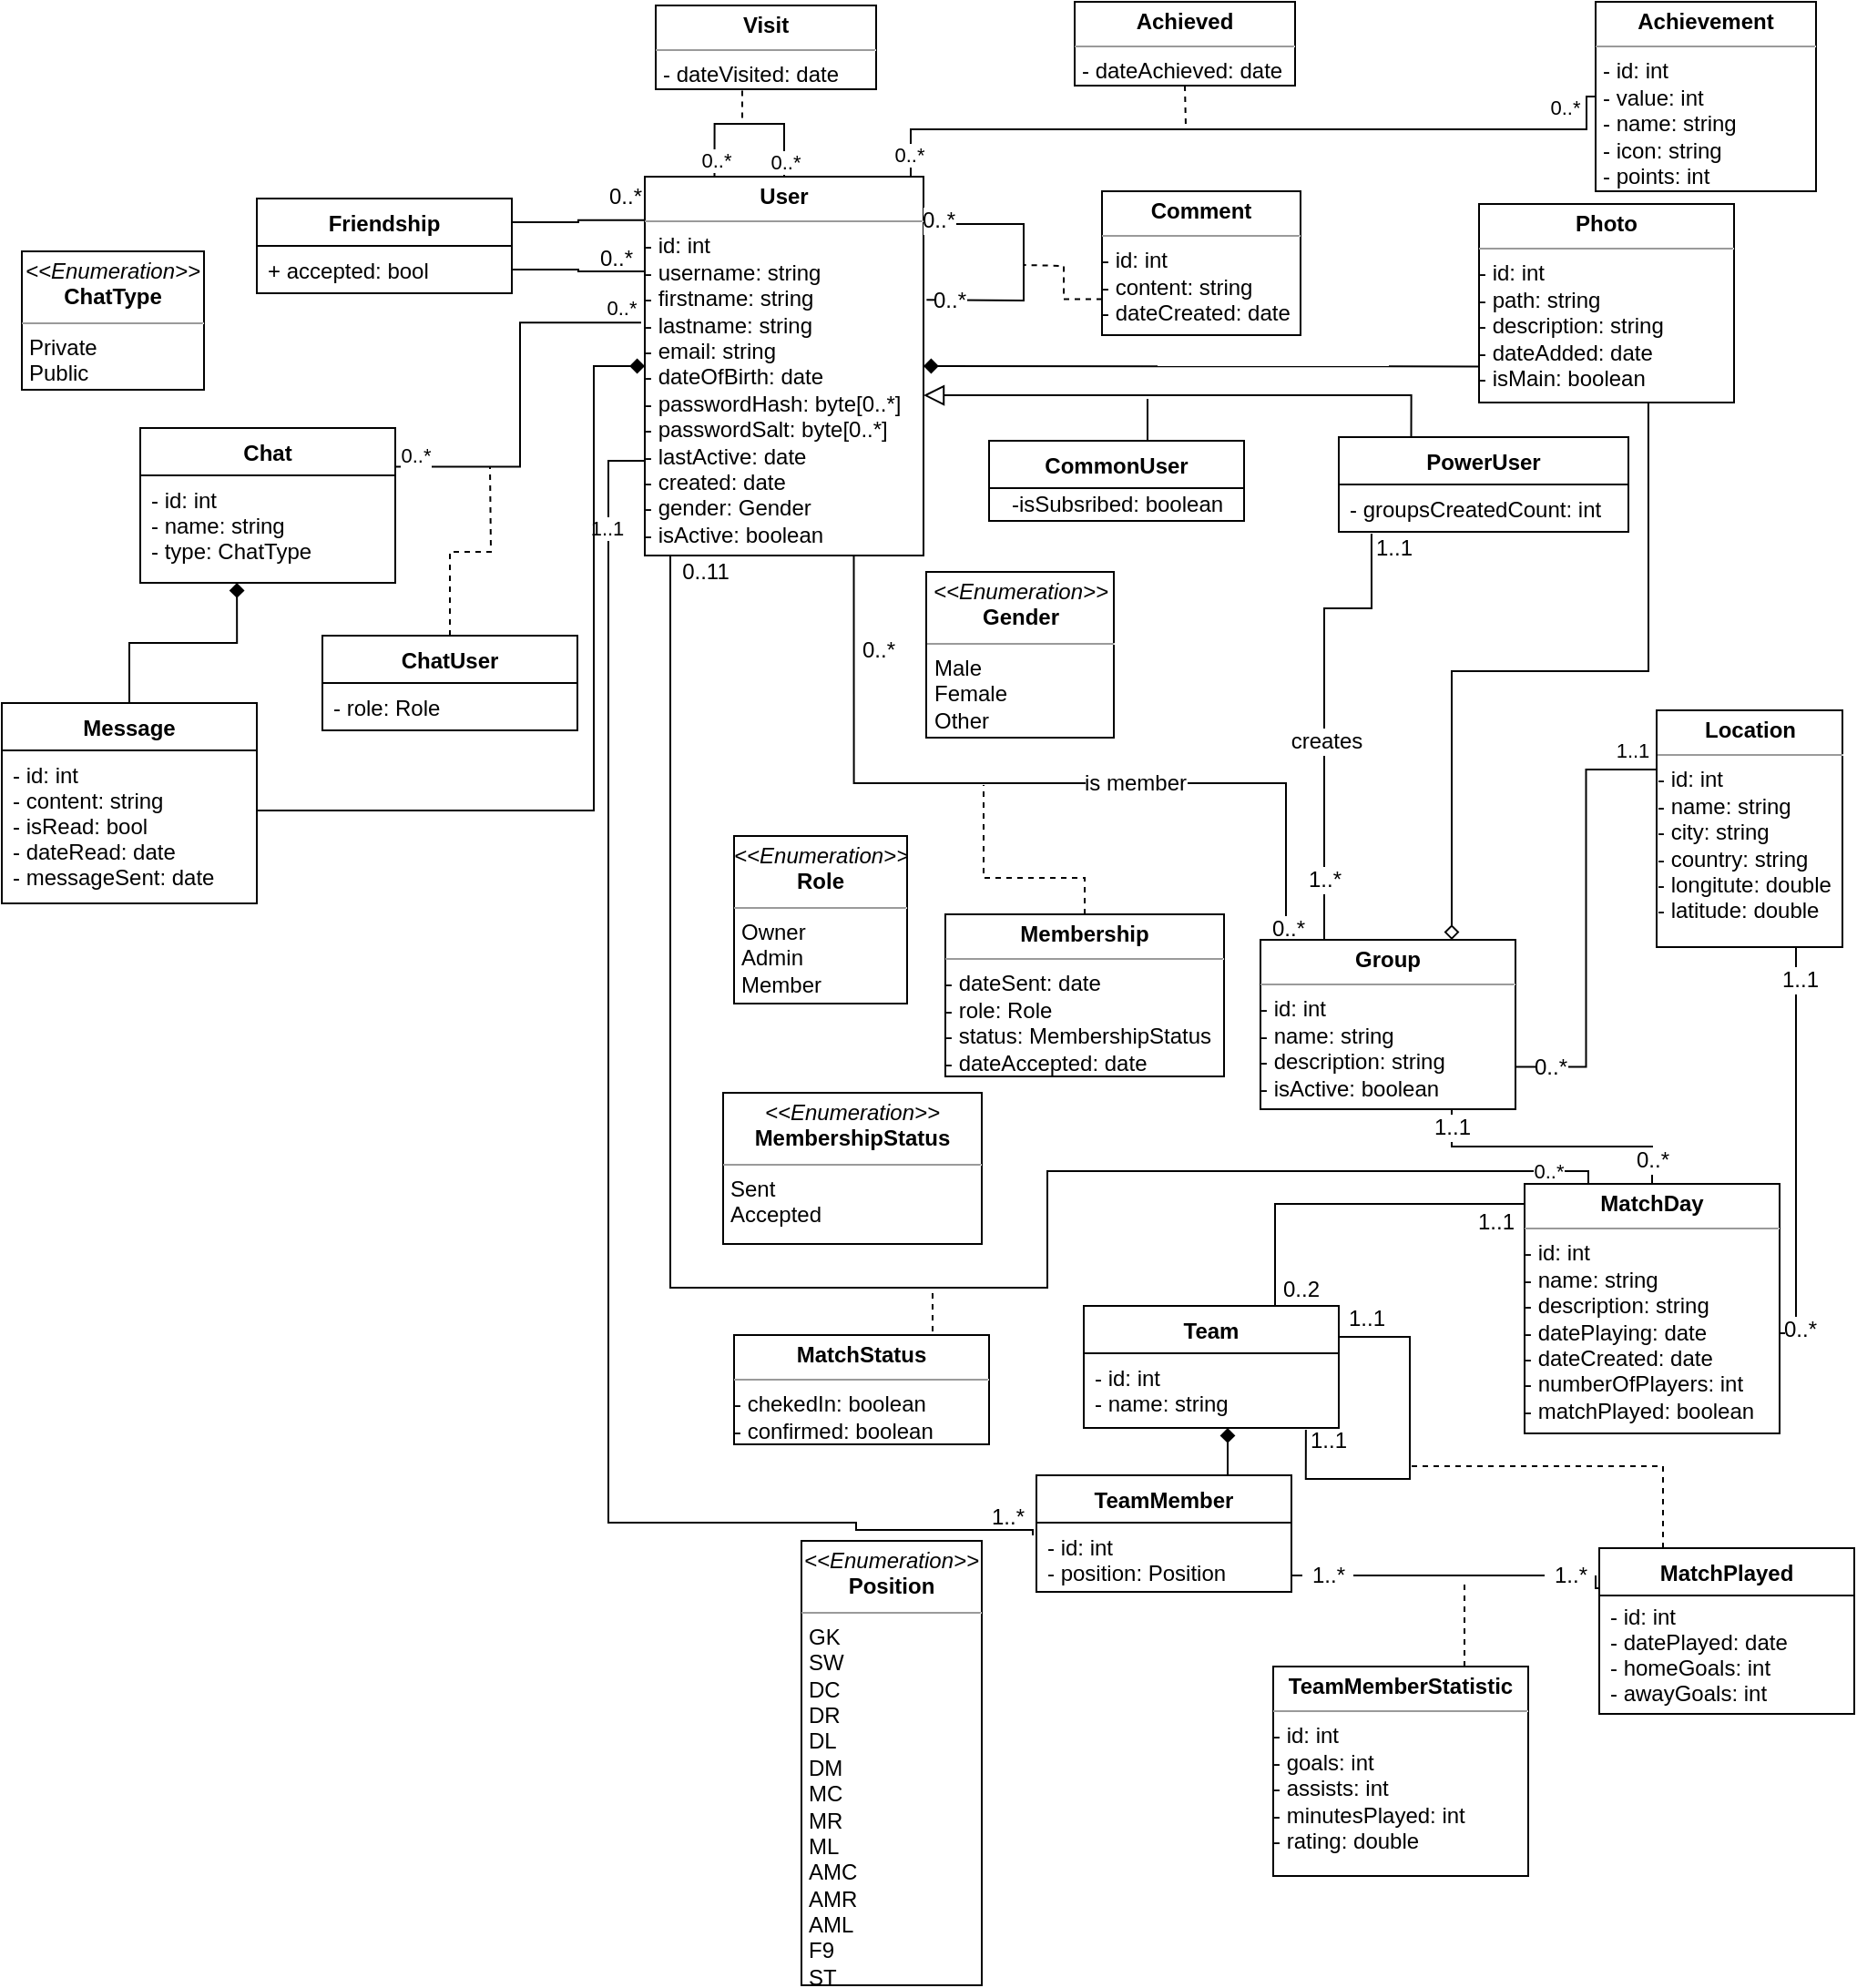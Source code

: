 <mxfile version="14.6.13" type="device"><diagram id="FY3O1rqgRHZ-HHO-lDB7" name="Page-1"><mxGraphModel dx="2272" dy="737" grid="0" gridSize="10" guides="1" tooltips="1" connect="1" arrows="1" fold="1" page="1" pageScale="1" pageWidth="850" pageHeight="1100" math="0" shadow="0"><root><mxCell id="0"/><mxCell id="1" parent="0"/><mxCell id="IOrW-RogzKWZbnQOBBHz-28" style="edgeStyle=orthogonalEdgeStyle;rounded=0;orthogonalLoop=1;jettySize=auto;html=1;exitX=1;exitY=0.5;exitDx=0;exitDy=0;entryX=0;entryY=0.818;entryDx=0;entryDy=0;endArrow=none;endFill=0;startArrow=diamond;startFill=1;entryPerimeter=0;" parent="1" source="IOrW-RogzKWZbnQOBBHz-13" target="IOrW-RogzKWZbnQOBBHz-14" edge="1"><mxGeometry relative="1" as="geometry"><Array as="points"><mxPoint x="534" y="208"/></Array></mxGeometry></mxCell><mxCell id="IOrW-RogzKWZbnQOBBHz-38" style="edgeStyle=orthogonalEdgeStyle;rounded=0;orthogonalLoop=1;jettySize=auto;html=1;exitX=0.75;exitY=1;exitDx=0;exitDy=0;entryX=0;entryY=0.25;entryDx=0;entryDy=0;startArrow=none;startFill=0;endArrow=none;endFill=0;" parent="1" source="IOrW-RogzKWZbnQOBBHz-13" target="IOrW-RogzKWZbnQOBBHz-20" edge="1"><mxGeometry relative="1" as="geometry"><Array as="points"><mxPoint x="191" y="437"/><mxPoint x="428" y="437"/><mxPoint x="428" y="546"/></Array></mxGeometry></mxCell><mxCell id="IOrW-RogzKWZbnQOBBHz-43" value="0..*" style="text;html=1;align=center;verticalAlign=middle;resizable=0;points=[];labelBackgroundColor=#ffffff;" parent="IOrW-RogzKWZbnQOBBHz-38" vertex="1" connectable="0"><mxGeometry x="-0.858" y="2" relative="1" as="geometry"><mxPoint x="11" y="17" as="offset"/></mxGeometry></mxCell><mxCell id="IOrW-RogzKWZbnQOBBHz-44" value="0..*" style="text;html=1;align=center;verticalAlign=middle;resizable=0;points=[];labelBackgroundColor=#ffffff;" parent="IOrW-RogzKWZbnQOBBHz-38" vertex="1" connectable="0"><mxGeometry x="0.818" y="1" relative="1" as="geometry"><mxPoint as="offset"/></mxGeometry></mxCell><mxCell id="IOrW-RogzKWZbnQOBBHz-45" value="is member" style="text;html=1;align=center;verticalAlign=middle;resizable=0;points=[];labelBackgroundColor=#ffffff;" parent="IOrW-RogzKWZbnQOBBHz-38" vertex="1" connectable="0"><mxGeometry x="0.463" y="-3" relative="1" as="geometry"><mxPoint x="-75.8" y="-3" as="offset"/></mxGeometry></mxCell><mxCell id="IOrW-RogzKWZbnQOBBHz-39" style="edgeStyle=orthogonalEdgeStyle;rounded=0;orthogonalLoop=1;jettySize=auto;html=1;exitX=0.113;exitY=1.038;exitDx=0;exitDy=0;entryX=0.25;entryY=0;entryDx=0;entryDy=0;startArrow=none;startFill=0;endArrow=none;endFill=0;exitPerimeter=0;" parent="1" source="EjfehpMQGqKdxgNKdaIq-21" target="IOrW-RogzKWZbnQOBBHz-20" edge="1"><mxGeometry relative="1" as="geometry"><Array as="points"><mxPoint x="475" y="341"/><mxPoint x="449" y="341"/></Array></mxGeometry></mxCell><mxCell id="IOrW-RogzKWZbnQOBBHz-40" value="1..1" style="text;html=1;align=center;verticalAlign=middle;resizable=0;points=[];labelBackgroundColor=#ffffff;" parent="IOrW-RogzKWZbnQOBBHz-39" vertex="1" connectable="0"><mxGeometry x="-0.674" y="1" relative="1" as="geometry"><mxPoint x="10.99" y="-33" as="offset"/></mxGeometry></mxCell><mxCell id="IOrW-RogzKWZbnQOBBHz-41" value="1..*" style="text;html=1;align=center;verticalAlign=middle;resizable=0;points=[];labelBackgroundColor=#ffffff;" parent="IOrW-RogzKWZbnQOBBHz-39" vertex="1" connectable="0"><mxGeometry x="0.734" relative="1" as="geometry"><mxPoint as="offset"/></mxGeometry></mxCell><mxCell id="IOrW-RogzKWZbnQOBBHz-42" value="creates" style="text;html=1;align=center;verticalAlign=middle;resizable=0;points=[];labelBackgroundColor=#ffffff;" parent="IOrW-RogzKWZbnQOBBHz-39" vertex="1" connectable="0"><mxGeometry x="0.167" y="2" relative="1" as="geometry"><mxPoint x="-1" y="-6" as="offset"/></mxGeometry></mxCell><mxCell id="cc0zUjOep0rZn8zbWgje-24" style="edgeStyle=orthogonalEdgeStyle;rounded=0;orthogonalLoop=1;jettySize=auto;html=1;exitX=0.25;exitY=1;exitDx=0;exitDy=0;entryX=0.25;entryY=0;entryDx=0;entryDy=0;endArrow=none;endFill=0;" parent="1" source="IOrW-RogzKWZbnQOBBHz-13" target="IOrW-RogzKWZbnQOBBHz-24" edge="1"><mxGeometry relative="1" as="geometry"><Array as="points"><mxPoint x="90" y="312"/><mxPoint x="90" y="714"/><mxPoint x="297" y="714"/><mxPoint x="297" y="650"/><mxPoint x="594" y="650"/></Array></mxGeometry></mxCell><mxCell id="dDyWl_CaQprFL_Gee-Jl-3" value="0..*" style="edgeLabel;html=1;align=center;verticalAlign=middle;resizable=0;points=[];" parent="cc0zUjOep0rZn8zbWgje-24" vertex="1" connectable="0"><mxGeometry x="0.942" relative="1" as="geometry"><mxPoint as="offset"/></mxGeometry></mxCell><mxCell id="u44BVIiE9s78wWU0DXI4-4" style="edgeStyle=orthogonalEdgeStyle;rounded=0;orthogonalLoop=1;jettySize=auto;html=1;exitX=0.25;exitY=0;exitDx=0;exitDy=0;entryX=0.5;entryY=0;entryDx=0;entryDy=0;endArrow=none;endFill=0;" parent="1" source="IOrW-RogzKWZbnQOBBHz-13" target="IOrW-RogzKWZbnQOBBHz-13" edge="1"><mxGeometry relative="1" as="geometry"><mxPoint x="114" y="72" as="targetPoint"/><Array as="points"><mxPoint x="114" y="75"/><mxPoint x="153" y="75"/></Array></mxGeometry></mxCell><mxCell id="u44BVIiE9s78wWU0DXI4-5" value="0..*" style="edgeLabel;html=1;align=center;verticalAlign=middle;resizable=0;points=[];" parent="u44BVIiE9s78wWU0DXI4-4" vertex="1" connectable="0"><mxGeometry x="-0.818" relative="1" as="geometry"><mxPoint as="offset"/></mxGeometry></mxCell><mxCell id="u44BVIiE9s78wWU0DXI4-6" value="0..*" style="edgeLabel;html=1;align=center;verticalAlign=middle;resizable=0;points=[];" parent="u44BVIiE9s78wWU0DXI4-4" vertex="1" connectable="0"><mxGeometry x="0.824" relative="1" as="geometry"><mxPoint as="offset"/></mxGeometry></mxCell><mxCell id="u44BVIiE9s78wWU0DXI4-10" style="edgeStyle=orthogonalEdgeStyle;rounded=0;orthogonalLoop=1;jettySize=auto;html=1;exitX=1;exitY=0;exitDx=0;exitDy=0;entryX=0;entryY=0.5;entryDx=0;entryDy=0;endArrow=none;endFill=0;" parent="1" source="IOrW-RogzKWZbnQOBBHz-13" target="u44BVIiE9s78wWU0DXI4-9" edge="1"><mxGeometry relative="1" as="geometry"><Array as="points"><mxPoint x="222" y="104"/><mxPoint x="222" y="78"/><mxPoint x="593" y="78"/></Array></mxGeometry></mxCell><mxCell id="u44BVIiE9s78wWU0DXI4-11" value="0..*" style="edgeLabel;html=1;align=center;verticalAlign=middle;resizable=0;points=[];" parent="u44BVIiE9s78wWU0DXI4-10" vertex="1" connectable="0"><mxGeometry x="0.948" relative="1" as="geometry"><mxPoint x="-12" as="offset"/></mxGeometry></mxCell><mxCell id="u44BVIiE9s78wWU0DXI4-12" value="0..*" style="edgeLabel;html=1;align=center;verticalAlign=middle;resizable=0;points=[];" parent="u44BVIiE9s78wWU0DXI4-10" vertex="1" connectable="0"><mxGeometry x="-0.911" y="1" relative="1" as="geometry"><mxPoint as="offset"/></mxGeometry></mxCell><mxCell id="dDyWl_CaQprFL_Gee-Jl-4" style="edgeStyle=orthogonalEdgeStyle;rounded=0;orthogonalLoop=1;jettySize=auto;html=1;exitX=0;exitY=0.75;exitDx=0;exitDy=0;endArrow=none;endFill=0;entryX=-0.014;entryY=0.184;entryDx=0;entryDy=0;entryPerimeter=0;" parent="1" source="IOrW-RogzKWZbnQOBBHz-13" target="cc0zUjOep0rZn8zbWgje-20" edge="1"><mxGeometry relative="1" as="geometry"><mxPoint x="217" y="847" as="targetPoint"/><Array as="points"><mxPoint x="56" y="260"/><mxPoint x="56" y="843"/><mxPoint x="192" y="843"/><mxPoint x="192" y="847"/><mxPoint x="289" y="847"/></Array></mxGeometry></mxCell><mxCell id="dDyWl_CaQprFL_Gee-Jl-5" value="1..1" style="edgeLabel;html=1;align=center;verticalAlign=middle;resizable=0;points=[];" parent="dDyWl_CaQprFL_Gee-Jl-4" vertex="1" connectable="0"><mxGeometry x="-0.866" y="-1" relative="1" as="geometry"><mxPoint as="offset"/></mxGeometry></mxCell><mxCell id="IOrW-RogzKWZbnQOBBHz-13" value="&lt;p style=&quot;margin: 0px ; margin-top: 4px ; text-align: center&quot;&gt;&lt;b&gt;User&lt;/b&gt;&lt;/p&gt;&lt;hr size=&quot;1&quot;&gt;&lt;div style=&quot;height: 2px&quot;&gt;- id: int&lt;br&gt;- username: string&lt;br&gt;- firstname: string&lt;br&gt;- lastname: string&lt;br&gt;- email: string&lt;br&gt;- dateOfBirth: date&lt;br&gt;- passwordHash: byte[0..*]&lt;br&gt;- passwordSalt: byte[0..*]&lt;br&gt;- lastActive: date&lt;br&gt;- created: date&lt;br&gt;- gender: Gender&lt;br&gt;- isActive: boolean&lt;/div&gt;" style="verticalAlign=top;align=left;overflow=fill;fontSize=12;fontFamily=Helvetica;html=1;" parent="1" vertex="1"><mxGeometry x="76" y="104" width="153" height="208" as="geometry"/></mxCell><mxCell id="IOrW-RogzKWZbnQOBBHz-14" value="&lt;p style=&quot;margin: 0px ; margin-top: 4px ; text-align: center&quot;&gt;&lt;b&gt;Photo&lt;/b&gt;&lt;/p&gt;&lt;hr size=&quot;1&quot;&gt;&lt;div style=&quot;height: 2px&quot;&gt;- id: int&lt;br&gt;- path: string&lt;br&gt;- description: string&lt;br&gt;- dateAdded: date&lt;br&gt;- isMain: boolean&lt;/div&gt;" style="verticalAlign=top;align=left;overflow=fill;fontSize=12;fontFamily=Helvetica;html=1;" parent="1" vertex="1"><mxGeometry x="534" y="119" width="140" height="109" as="geometry"/></mxCell><mxCell id="IOrW-RogzKWZbnQOBBHz-46" style="edgeStyle=orthogonalEdgeStyle;rounded=0;orthogonalLoop=1;jettySize=auto;html=1;exitX=0.5;exitY=0;exitDx=0;exitDy=0;startArrow=none;startFill=0;endArrow=none;endFill=0;dashed=1;" parent="1" source="IOrW-RogzKWZbnQOBBHz-16" edge="1"><mxGeometry relative="1" as="geometry"><mxPoint x="262" y="438" as="targetPoint"/><Array as="points"><mxPoint x="318" y="489"/><mxPoint x="262" y="489"/></Array></mxGeometry></mxCell><mxCell id="IOrW-RogzKWZbnQOBBHz-16" value="&lt;p style=&quot;margin: 0px ; margin-top: 4px ; text-align: center&quot;&gt;&lt;b&gt;Membership&lt;/b&gt;&lt;/p&gt;&lt;hr size=&quot;1&quot;&gt;&lt;div style=&quot;height: 2px&quot;&gt;- dateSent: date&lt;br&gt;- role: Role&lt;br&gt;- status: MembershipStatus&lt;br&gt;- dateAccepted: date&lt;/div&gt;&lt;div style=&quot;height: 2px&quot;&gt;&lt;br&gt;&lt;/div&gt;" style="verticalAlign=top;align=left;overflow=fill;fontSize=12;fontFamily=Helvetica;html=1;" parent="1" vertex="1"><mxGeometry x="241" y="509" width="153" height="89" as="geometry"/></mxCell><mxCell id="IOrW-RogzKWZbnQOBBHz-17" value="&lt;p style=&quot;margin: 0px ; margin-top: 4px ; text-align: center&quot;&gt;&lt;i&gt;&amp;lt;&amp;lt;Enumeration&amp;gt;&amp;gt;&lt;/i&gt;&lt;br&gt;&lt;b&gt;MembershipStatus&lt;/b&gt;&lt;/p&gt;&lt;hr size=&quot;1&quot;&gt;&lt;p style=&quot;margin: 0px ; margin-left: 4px&quot;&gt;Sent&lt;br&gt;Accepted&lt;/p&gt;" style="verticalAlign=top;align=left;overflow=fill;fontSize=12;fontFamily=Helvetica;html=1;" parent="1" vertex="1"><mxGeometry x="119" y="607" width="142" height="83" as="geometry"/></mxCell><mxCell id="IOrW-RogzKWZbnQOBBHz-18" value="&lt;p style=&quot;margin: 0px ; margin-top: 4px ; text-align: center&quot;&gt;&lt;i&gt;&amp;lt;&amp;lt;Enumeration&amp;gt;&amp;gt;&lt;/i&gt;&lt;br&gt;&lt;b&gt;Gender&lt;/b&gt;&lt;/p&gt;&lt;hr size=&quot;1&quot;&gt;&lt;p style=&quot;margin: 0px ; margin-left: 4px&quot;&gt;Male&lt;br&gt;Female&lt;/p&gt;&lt;p style=&quot;margin: 0px ; margin-left: 4px&quot;&gt;Other&lt;/p&gt;" style="verticalAlign=top;align=left;overflow=fill;fontSize=12;fontFamily=Helvetica;html=1;" parent="1" vertex="1"><mxGeometry x="230.5" y="321" width="103" height="91" as="geometry"/></mxCell><mxCell id="IOrW-RogzKWZbnQOBBHz-19" value="&lt;p style=&quot;margin: 0px ; margin-top: 4px ; text-align: center&quot;&gt;&lt;i&gt;&amp;lt;&amp;lt;Enumeration&amp;gt;&amp;gt;&lt;/i&gt;&lt;br&gt;&lt;b&gt;Role&lt;/b&gt;&lt;/p&gt;&lt;hr size=&quot;1&quot;&gt;&lt;p style=&quot;margin: 0px ; margin-left: 4px&quot;&gt;Owner&lt;br&gt;Admin&lt;br&gt;Member&lt;/p&gt;" style="verticalAlign=top;align=left;overflow=fill;fontSize=12;fontFamily=Helvetica;html=1;" parent="1" vertex="1"><mxGeometry x="125" y="466" width="95" height="92" as="geometry"/></mxCell><mxCell id="IOrW-RogzKWZbnQOBBHz-36" style="edgeStyle=orthogonalEdgeStyle;rounded=0;orthogonalLoop=1;jettySize=auto;html=1;exitX=1;exitY=0.75;exitDx=0;exitDy=0;entryX=0;entryY=0.25;entryDx=0;entryDy=0;startArrow=none;startFill=0;endArrow=none;endFill=0;" parent="1" source="IOrW-RogzKWZbnQOBBHz-20" target="IOrW-RogzKWZbnQOBBHz-22" edge="1"><mxGeometry relative="1" as="geometry"/></mxCell><mxCell id="IOrW-RogzKWZbnQOBBHz-37" value="0..*" style="text;html=1;align=center;verticalAlign=middle;resizable=0;points=[];labelBackgroundColor=#ffffff;" parent="IOrW-RogzKWZbnQOBBHz-36" vertex="1" connectable="0"><mxGeometry x="-0.844" relative="1" as="geometry"><mxPoint as="offset"/></mxGeometry></mxCell><mxCell id="cEpxCEWFRxk1PlGQJ7IA-2" value="1..1" style="edgeLabel;html=1;align=center;verticalAlign=middle;resizable=0;points=[];" parent="IOrW-RogzKWZbnQOBBHz-36" vertex="1" connectable="0"><mxGeometry x="0.93" y="4" relative="1" as="geometry"><mxPoint x="-5.1" y="-6.5" as="offset"/></mxGeometry></mxCell><mxCell id="IOrW-RogzKWZbnQOBBHz-61" style="edgeStyle=orthogonalEdgeStyle;rounded=0;orthogonalLoop=1;jettySize=auto;html=1;exitX=0.75;exitY=0;exitDx=0;exitDy=0;entryX=0.664;entryY=1;entryDx=0;entryDy=0;entryPerimeter=0;startArrow=diamond;startFill=0;endArrow=none;endFill=0;endSize=6;" parent="1" source="IOrW-RogzKWZbnQOBBHz-20" target="IOrW-RogzKWZbnQOBBHz-14" edge="1"><mxGeometry relative="1" as="geometry"/></mxCell><mxCell id="IOrW-RogzKWZbnQOBBHz-65" style="edgeStyle=orthogonalEdgeStyle;rounded=0;orthogonalLoop=1;jettySize=auto;html=1;exitX=0.75;exitY=1;exitDx=0;exitDy=0;startArrow=none;startFill=0;endArrow=none;endFill=0;endSize=6;" parent="1" source="IOrW-RogzKWZbnQOBBHz-20" target="IOrW-RogzKWZbnQOBBHz-24" edge="1"><mxGeometry relative="1" as="geometry"/></mxCell><mxCell id="IOrW-RogzKWZbnQOBBHz-66" value="1..1" style="text;html=1;align=center;verticalAlign=middle;resizable=0;points=[];labelBackgroundColor=#ffffff;" parent="IOrW-RogzKWZbnQOBBHz-65" vertex="1" connectable="0"><mxGeometry x="-0.868" relative="1" as="geometry"><mxPoint as="offset"/></mxGeometry></mxCell><mxCell id="IOrW-RogzKWZbnQOBBHz-67" value="0..*" style="text;html=1;align=center;verticalAlign=middle;resizable=0;points=[];labelBackgroundColor=#ffffff;" parent="IOrW-RogzKWZbnQOBBHz-65" vertex="1" connectable="0"><mxGeometry x="0.827" relative="1" as="geometry"><mxPoint as="offset"/></mxGeometry></mxCell><mxCell id="IOrW-RogzKWZbnQOBBHz-20" value="&lt;p style=&quot;margin: 0px ; margin-top: 4px ; text-align: center&quot;&gt;&lt;b&gt;Group&lt;/b&gt;&lt;/p&gt;&lt;hr size=&quot;1&quot;&gt;&lt;div style=&quot;height: 2px&quot;&gt;- id: int&lt;br&gt;- name: string&lt;br&gt;- description: string&lt;br&gt;- isActive: boolean&lt;/div&gt;" style="verticalAlign=top;align=left;overflow=fill;fontSize=12;fontFamily=Helvetica;html=1;" parent="1" vertex="1"><mxGeometry x="414" y="523" width="140" height="93" as="geometry"/></mxCell><mxCell id="u44BVIiE9s78wWU0DXI4-8" style="edgeStyle=orthogonalEdgeStyle;rounded=0;orthogonalLoop=1;jettySize=auto;html=1;exitX=0;exitY=0.75;exitDx=0;exitDy=0;dashed=1;endArrow=none;endFill=0;" parent="1" source="IOrW-RogzKWZbnQOBBHz-21" edge="1"><mxGeometry relative="1" as="geometry"><mxPoint x="284" y="152.5" as="targetPoint"/></mxGeometry></mxCell><mxCell id="IOrW-RogzKWZbnQOBBHz-21" value="&lt;p style=&quot;margin: 0px ; margin-top: 4px ; text-align: center&quot;&gt;&lt;b&gt;Comment&lt;/b&gt;&lt;/p&gt;&lt;hr size=&quot;1&quot;&gt;&lt;div style=&quot;height: 2px&quot;&gt;- id: int&lt;br&gt;- content: string&lt;br&gt;- dateCreated: date&lt;br&gt;&lt;/div&gt;" style="verticalAlign=top;align=left;overflow=fill;fontSize=12;fontFamily=Helvetica;html=1;" parent="1" vertex="1"><mxGeometry x="327" y="112" width="109" height="79" as="geometry"/></mxCell><mxCell id="IOrW-RogzKWZbnQOBBHz-22" value="&lt;p style=&quot;margin: 0px ; margin-top: 4px ; text-align: center&quot;&gt;&lt;b&gt;Location&lt;/b&gt;&lt;/p&gt;&lt;hr size=&quot;1&quot;&gt;&lt;div style=&quot;height: 2px&quot;&gt;- id: int&lt;br&gt;- name: string&lt;br&gt;- city: string&lt;br&gt;- country: string&lt;br&gt;- longitute: double&lt;br&gt;- latitude: double&lt;/div&gt;" style="verticalAlign=top;align=left;overflow=fill;fontSize=12;fontFamily=Helvetica;html=1;" parent="1" vertex="1"><mxGeometry x="631.5" y="397" width="102" height="130" as="geometry"/></mxCell><mxCell id="IOrW-RogzKWZbnQOBBHz-68" style="edgeStyle=orthogonalEdgeStyle;rounded=0;orthogonalLoop=1;jettySize=auto;html=1;exitX=1;exitY=0.5;exitDx=0;exitDy=0;entryX=0.75;entryY=1;entryDx=0;entryDy=0;startArrow=none;startFill=0;endArrow=none;endFill=0;endSize=6;" parent="1" source="IOrW-RogzKWZbnQOBBHz-24" target="IOrW-RogzKWZbnQOBBHz-22" edge="1"><mxGeometry relative="1" as="geometry"><Array as="points"><mxPoint x="699" y="739"/><mxPoint x="708" y="739"/></Array></mxGeometry></mxCell><mxCell id="IOrW-RogzKWZbnQOBBHz-69" value="1..1" style="text;html=1;align=center;verticalAlign=middle;resizable=0;points=[];labelBackgroundColor=#ffffff;" parent="IOrW-RogzKWZbnQOBBHz-68" vertex="1" connectable="0"><mxGeometry x="0.848" y="-2" relative="1" as="geometry"><mxPoint as="offset"/></mxGeometry></mxCell><mxCell id="IOrW-RogzKWZbnQOBBHz-70" value="0..*" style="text;html=1;align=center;verticalAlign=middle;resizable=0;points=[];labelBackgroundColor=#ffffff;" parent="IOrW-RogzKWZbnQOBBHz-68" vertex="1" connectable="0"><mxGeometry x="-0.895" y="1" relative="1" as="geometry"><mxPoint x="10" y="-0.76" as="offset"/></mxGeometry></mxCell><mxCell id="IOrW-RogzKWZbnQOBBHz-24" value="&lt;p style=&quot;margin: 0px ; margin-top: 4px ; text-align: center&quot;&gt;&lt;b&gt;MatchDay&lt;/b&gt;&lt;/p&gt;&lt;hr size=&quot;1&quot;&gt;&lt;div style=&quot;height: 2px&quot;&gt;- id: int&lt;br&gt;- name: string&lt;br&gt;- description: string&lt;br&gt;- datePlaying: date&lt;br&gt;- dateCreated: date&lt;br&gt;- numberOfPlayers: int&lt;br&gt;- matchPlayed: boolean&lt;/div&gt;" style="verticalAlign=top;align=left;overflow=fill;fontSize=12;fontFamily=Helvetica;html=1;" parent="1" vertex="1"><mxGeometry x="559" y="657" width="140" height="137" as="geometry"/></mxCell><mxCell id="cc0zUjOep0rZn8zbWgje-36" style="edgeStyle=orthogonalEdgeStyle;rounded=0;orthogonalLoop=1;jettySize=auto;html=1;exitX=0.75;exitY=0;exitDx=0;exitDy=0;endArrow=none;endFill=0;dashed=1;" parent="1" source="IOrW-RogzKWZbnQOBBHz-25" edge="1"><mxGeometry relative="1" as="geometry"><mxPoint x="526" y="874" as="targetPoint"/></mxGeometry></mxCell><mxCell id="IOrW-RogzKWZbnQOBBHz-25" value="&lt;p style=&quot;margin: 0px ; margin-top: 4px ; text-align: center&quot;&gt;&lt;b&gt;TeamMemberStatistic&lt;/b&gt;&lt;/p&gt;&lt;hr size=&quot;1&quot;&gt;&lt;div style=&quot;height: 2px&quot;&gt;- id: int&lt;br&gt;- goals: int&lt;br&gt;- assists: int&lt;br&gt;- minutesPlayed: int&lt;br&gt;- rating: double&lt;/div&gt;" style="verticalAlign=top;align=left;overflow=fill;fontSize=12;fontFamily=Helvetica;html=1;" parent="1" vertex="1"><mxGeometry x="421" y="922" width="140" height="115" as="geometry"/></mxCell><mxCell id="cc0zUjOep0rZn8zbWgje-29" style="edgeStyle=orthogonalEdgeStyle;rounded=0;orthogonalLoop=1;jettySize=auto;html=1;exitX=0.75;exitY=0;exitDx=0;exitDy=0;endArrow=none;endFill=0;dashed=1;" parent="1" source="IOrW-RogzKWZbnQOBBHz-26" edge="1"><mxGeometry relative="1" as="geometry"><mxPoint x="234" y="714" as="targetPoint"/></mxGeometry></mxCell><mxCell id="IOrW-RogzKWZbnQOBBHz-26" value="&lt;p style=&quot;margin: 0px ; margin-top: 4px ; text-align: center&quot;&gt;&lt;b&gt;MatchStatus&lt;/b&gt;&lt;/p&gt;&lt;hr size=&quot;1&quot;&gt;&lt;div style=&quot;height: 2px&quot;&gt;- chekedIn: boolean&lt;br&gt;- confirmed: boolean&lt;/div&gt;" style="verticalAlign=top;align=left;overflow=fill;fontSize=12;fontFamily=Helvetica;html=1;" parent="1" vertex="1"><mxGeometry x="125" y="740" width="140" height="60" as="geometry"/></mxCell><mxCell id="IOrW-RogzKWZbnQOBBHz-55" value="" style="endArrow=none;endFill=0;endSize=6;html=1;entryX=1.011;entryY=0.325;entryDx=0;entryDy=0;rounded=0;exitX=1;exitY=0.125;exitDx=0;exitDy=0;exitPerimeter=0;entryPerimeter=0;" parent="1" source="IOrW-RogzKWZbnQOBBHz-13" target="IOrW-RogzKWZbnQOBBHz-13" edge="1"><mxGeometry width="160" relative="1" as="geometry"><mxPoint x="210" y="297" as="sourcePoint"/><mxPoint x="406" y="442" as="targetPoint"/><Array as="points"><mxPoint x="271" y="130"/><mxPoint x="284" y="130"/><mxPoint x="284" y="152"/><mxPoint x="284" y="172"/></Array></mxGeometry></mxCell><mxCell id="IOrW-RogzKWZbnQOBBHz-56" value="0..*" style="text;html=1;align=center;verticalAlign=middle;resizable=0;points=[];labelBackgroundColor=#ffffff;" parent="IOrW-RogzKWZbnQOBBHz-55" vertex="1" connectable="0"><mxGeometry x="0.833" relative="1" as="geometry"><mxPoint as="offset"/></mxGeometry></mxCell><mxCell id="IOrW-RogzKWZbnQOBBHz-57" value="0..*" style="text;html=1;align=center;verticalAlign=middle;resizable=0;points=[];labelBackgroundColor=#ffffff;" parent="IOrW-RogzKWZbnQOBBHz-55" vertex="1" connectable="0"><mxGeometry x="-0.929" y="2" relative="1" as="geometry"><mxPoint x="2.63" as="offset"/></mxGeometry></mxCell><mxCell id="cc0zUjOep0rZn8zbWgje-7" value="1..1" style="text;html=1;align=center;verticalAlign=middle;resizable=0;points=[];autosize=1;" parent="1" vertex="1"><mxGeometry x="457" y="722" width="30" height="18" as="geometry"/></mxCell><mxCell id="cc0zUjOep0rZn8zbWgje-10" value="1..1" style="text;html=1;align=center;verticalAlign=middle;resizable=0;points=[];autosize=1;" parent="1" vertex="1"><mxGeometry x="436" y="789" width="30" height="18" as="geometry"/></mxCell><mxCell id="cc0zUjOep0rZn8zbWgje-23" style="edgeStyle=orthogonalEdgeStyle;rounded=0;orthogonalLoop=1;jettySize=auto;html=1;exitX=0.75;exitY=0;exitDx=0;exitDy=0;endArrow=diamond;endFill=1;" parent="1" source="cc0zUjOep0rZn8zbWgje-19" target="cc0zUjOep0rZn8zbWgje-3" edge="1"><mxGeometry relative="1" as="geometry"><Array as="points"><mxPoint x="404" y="777"/><mxPoint x="423" y="777"/><mxPoint x="423" y="770"/><mxPoint x="414" y="770"/></Array></mxGeometry></mxCell><mxCell id="cc0zUjOep0rZn8zbWgje-28" value="1..*" style="text;html=1;align=center;verticalAlign=middle;resizable=0;points=[];autosize=1;" parent="1" vertex="1"><mxGeometry x="261" y="831" width="28" height="18" as="geometry"/></mxCell><mxCell id="cc0zUjOep0rZn8zbWgje-30" style="edgeStyle=orthogonalEdgeStyle;rounded=0;orthogonalLoop=1;jettySize=auto;html=1;exitX=0.75;exitY=0;exitDx=0;exitDy=0;entryX=0;entryY=0.08;entryDx=0;entryDy=0;entryPerimeter=0;endArrow=none;endFill=0;" parent="1" source="cc0zUjOep0rZn8zbWgje-2" target="IOrW-RogzKWZbnQOBBHz-24" edge="1"><mxGeometry relative="1" as="geometry"/></mxCell><mxCell id="cc0zUjOep0rZn8zbWgje-31" value="0..2" style="text;html=1;align=center;verticalAlign=middle;resizable=0;points=[];autosize=1;" parent="1" vertex="1"><mxGeometry x="421" y="706" width="30" height="18" as="geometry"/></mxCell><mxCell id="cc0zUjOep0rZn8zbWgje-32" value="1..1" style="text;html=1;align=center;verticalAlign=middle;resizable=0;points=[];autosize=1;" parent="1" vertex="1"><mxGeometry x="528" y="669" width="30" height="18" as="geometry"/></mxCell><mxCell id="cc0zUjOep0rZn8zbWgje-35" style="edgeStyle=orthogonalEdgeStyle;rounded=0;orthogonalLoop=1;jettySize=auto;html=1;exitX=0.25;exitY=0;exitDx=0;exitDy=0;endArrow=none;endFill=0;dashed=1;" parent="1" source="cc0zUjOep0rZn8zbWgje-33" edge="1"><mxGeometry relative="1" as="geometry"><mxPoint x="496" y="797" as="targetPoint"/><Array as="points"><mxPoint x="635" y="812"/><mxPoint x="496" y="812"/></Array></mxGeometry></mxCell><mxCell id="cc0zUjOep0rZn8zbWgje-19" value="TeamMember" style="swimlane;fontStyle=1;childLayout=stackLayout;horizontal=1;startSize=26;fillColor=none;horizontalStack=0;resizeParent=1;resizeParentMax=0;resizeLast=0;collapsible=1;marginBottom=0;" parent="1" vertex="1"><mxGeometry x="291" y="817" width="140" height="64" as="geometry"/></mxCell><mxCell id="cc0zUjOep0rZn8zbWgje-20" value="- id: int&#10;- position: Position" style="text;strokeColor=none;fillColor=none;align=left;verticalAlign=top;spacingLeft=4;spacingRight=4;overflow=hidden;rotatable=0;points=[[0,0.5],[1,0.5]];portConstraint=eastwest;" parent="cc0zUjOep0rZn8zbWgje-19" vertex="1"><mxGeometry y="26" width="140" height="38" as="geometry"/></mxCell><mxCell id="cc0zUjOep0rZn8zbWgje-2" value="Team" style="swimlane;fontStyle=1;childLayout=stackLayout;horizontal=1;startSize=26;fillColor=none;horizontalStack=0;resizeParent=1;resizeParentMax=0;resizeLast=0;collapsible=1;marginBottom=0;" parent="1" vertex="1"><mxGeometry x="317" y="724" width="140" height="67" as="geometry"/></mxCell><mxCell id="cc0zUjOep0rZn8zbWgje-6" style="edgeStyle=orthogonalEdgeStyle;rounded=0;orthogonalLoop=1;jettySize=auto;html=1;endArrow=none;endFill=0;entryX=0.871;entryY=1.024;entryDx=0;entryDy=0;entryPerimeter=0;" parent="cc0zUjOep0rZn8zbWgje-2" target="cc0zUjOep0rZn8zbWgje-3" edge="1"><mxGeometry relative="1" as="geometry"><mxPoint x="140" y="17" as="sourcePoint"/><Array as="points"><mxPoint x="179" y="17"/><mxPoint x="179" y="95"/><mxPoint x="122" y="95"/></Array></mxGeometry></mxCell><mxCell id="cc0zUjOep0rZn8zbWgje-3" value="- id: int&#10;- name: string&#10;" style="text;strokeColor=none;fillColor=none;align=left;verticalAlign=top;spacingLeft=4;spacingRight=4;overflow=hidden;rotatable=0;points=[[0,0.5],[1,0.5]];portConstraint=eastwest;" parent="cc0zUjOep0rZn8zbWgje-2" vertex="1"><mxGeometry y="26" width="140" height="41" as="geometry"/></mxCell><mxCell id="cc0zUjOep0rZn8zbWgje-34" value="- id: int&#10;- datePlayed: date&#10;- homeGoals: int&#10;- awayGoals: int" style="text;strokeColor=none;fillColor=none;align=left;verticalAlign=top;spacingLeft=4;spacingRight=4;overflow=hidden;rotatable=0;points=[[0,0.5],[1,0.5]];portConstraint=eastwest;" parent="1" vertex="1"><mxGeometry x="600" y="881" width="140" height="65" as="geometry"/></mxCell><mxCell id="EjfehpMQGqKdxgNKdaIq-9" style="edgeStyle=orthogonalEdgeStyle;rounded=0;orthogonalLoop=1;jettySize=auto;html=1;exitX=0;exitY=0.5;exitDx=0;exitDy=0;entryX=1;entryY=0.5;entryDx=0;entryDy=0;endArrow=none;endFill=0;" parent="1" source="EjfehpMQGqKdxgNKdaIq-12" target="cc0zUjOep0rZn8zbWgje-20" edge="1"><mxGeometry relative="1" as="geometry"><Array as="points"/></mxGeometry></mxCell><mxCell id="cc0zUjOep0rZn8zbWgje-33" value="MatchPlayed" style="swimlane;fontStyle=1;childLayout=stackLayout;horizontal=1;startSize=26;fillColor=none;horizontalStack=0;resizeParent=1;resizeParentMax=0;resizeLast=0;collapsible=1;marginBottom=0;" parent="1" vertex="1"><mxGeometry x="600" y="857" width="140" height="91" as="geometry"/></mxCell><mxCell id="EjfehpMQGqKdxgNKdaIq-10" value="1..*" style="text;html=1;align=center;verticalAlign=middle;resizable=0;points=[];autosize=1;" parent="1" vertex="1"><mxGeometry x="570" y="863" width="28" height="18" as="geometry"/></mxCell><mxCell id="EjfehpMQGqKdxgNKdaIq-11" style="edgeStyle=orthogonalEdgeStyle;rounded=0;orthogonalLoop=1;jettySize=auto;html=1;exitX=0;exitY=0.5;exitDx=0;exitDy=0;entryX=1;entryY=0.5;entryDx=0;entryDy=0;endArrow=none;endFill=0;" parent="1" source="cc0zUjOep0rZn8zbWgje-33" target="EjfehpMQGqKdxgNKdaIq-10" edge="1"><mxGeometry relative="1" as="geometry"><mxPoint x="600" y="902.5" as="sourcePoint"/><mxPoint x="439" y="879" as="targetPoint"/><Array as="points"><mxPoint x="600" y="879"/></Array></mxGeometry></mxCell><mxCell id="EjfehpMQGqKdxgNKdaIq-12" value="1..*" style="text;html=1;align=center;verticalAlign=middle;resizable=0;points=[];autosize=1;" parent="1" vertex="1"><mxGeometry x="437" y="863" width="28" height="18" as="geometry"/></mxCell><mxCell id="EjfehpMQGqKdxgNKdaIq-13" style="edgeStyle=orthogonalEdgeStyle;rounded=0;orthogonalLoop=1;jettySize=auto;html=1;exitX=0;exitY=0.5;exitDx=0;exitDy=0;entryX=1;entryY=0.5;entryDx=0;entryDy=0;endArrow=none;endFill=0;" parent="1" source="EjfehpMQGqKdxgNKdaIq-10" target="EjfehpMQGqKdxgNKdaIq-12" edge="1"><mxGeometry relative="1" as="geometry"><mxPoint x="569" y="872" as="sourcePoint"/><mxPoint x="439" y="879" as="targetPoint"/><Array as="points"/></mxGeometry></mxCell><mxCell id="EjfehpMQGqKdxgNKdaIq-18" style="edgeStyle=orthogonalEdgeStyle;rounded=0;orthogonalLoop=1;jettySize=auto;html=1;endArrow=none;endFill=0;" parent="1" source="EjfehpMQGqKdxgNKdaIq-22" edge="1"><mxGeometry relative="1" as="geometry"><mxPoint x="352" y="226" as="targetPoint"/><Array as="points"><mxPoint x="352" y="225.96"/><mxPoint x="352" y="225.96"/></Array></mxGeometry></mxCell><mxCell id="EjfehpMQGqKdxgNKdaIq-19" style="edgeStyle=orthogonalEdgeStyle;rounded=0;orthogonalLoop=1;jettySize=auto;html=1;exitX=0.25;exitY=0;exitDx=0;exitDy=0;entryX=1;entryY=0.577;entryDx=0;entryDy=0;entryPerimeter=0;endArrow=block;endFill=0;endSize=9;" parent="1" source="EjfehpMQGqKdxgNKdaIq-20" target="IOrW-RogzKWZbnQOBBHz-13" edge="1"><mxGeometry relative="1" as="geometry"><mxPoint x="352.991" y="145.0" as="targetPoint"/><Array as="points"><mxPoint x="497" y="224"/></Array></mxGeometry></mxCell><mxCell id="EjfehpMQGqKdxgNKdaIq-20" value="PowerUser" style="swimlane;fontStyle=1;childLayout=stackLayout;horizontal=1;startSize=26;fillColor=none;horizontalStack=0;resizeParent=1;resizeParentMax=0;resizeLast=0;collapsible=1;marginBottom=0;" parent="1" vertex="1"><mxGeometry x="457" y="247" width="159" height="52" as="geometry"/></mxCell><mxCell id="EjfehpMQGqKdxgNKdaIq-21" value="- groupsCreatedCount: int" style="text;strokeColor=none;fillColor=none;align=left;verticalAlign=top;spacingLeft=4;spacingRight=4;overflow=hidden;rotatable=0;points=[[0,0.5],[1,0.5]];portConstraint=eastwest;" parent="EjfehpMQGqKdxgNKdaIq-20" vertex="1"><mxGeometry y="26" width="159" height="26" as="geometry"/></mxCell><mxCell id="EjfehpMQGqKdxgNKdaIq-22" value="CommonUser" style="swimlane;fontStyle=1;childLayout=stackLayout;horizontal=1;startSize=26;fillColor=none;horizontalStack=0;resizeParent=1;resizeParentMax=0;resizeLast=0;collapsible=1;marginBottom=0;" parent="1" vertex="1"><mxGeometry x="265" y="249" width="140" height="44" as="geometry"><mxRectangle x="229" y="195.46" width="101" height="26" as="alternateBounds"/></mxGeometry></mxCell><mxCell id="2" value="-isSubsribed: boolean" style="text;html=1;align=center;verticalAlign=middle;resizable=0;points=[];autosize=1;" parent="EjfehpMQGqKdxgNKdaIq-22" vertex="1"><mxGeometry y="26" width="140" height="18" as="geometry"/></mxCell><mxCell id="u44BVIiE9s78wWU0DXI4-7" style="edgeStyle=orthogonalEdgeStyle;rounded=0;orthogonalLoop=1;jettySize=auto;html=1;exitX=0.25;exitY=1;exitDx=0;exitDy=0;endArrow=none;endFill=0;dashed=1;" parent="1" source="u44BVIiE9s78wWU0DXI4-3" edge="1"><mxGeometry relative="1" as="geometry"><mxPoint x="129.516" y="74.258" as="targetPoint"/></mxGeometry></mxCell><mxCell id="u44BVIiE9s78wWU0DXI4-3" value="&lt;p style=&quot;margin: 0px ; margin-top: 4px ; text-align: center&quot;&gt;&lt;b&gt;Visit&lt;/b&gt;&lt;/p&gt;&lt;hr size=&quot;1&quot;&gt;&lt;p style=&quot;margin: 0px ; margin-left: 4px&quot;&gt;- dateVisited: date&lt;/p&gt;&lt;p style=&quot;margin: 0px ; margin-left: 4px&quot;&gt;&lt;br&gt;&lt;/p&gt;" style="verticalAlign=top;align=left;overflow=fill;fontSize=12;fontFamily=Helvetica;html=1;" parent="1" vertex="1"><mxGeometry x="82" y="10" width="121" height="46" as="geometry"/></mxCell><mxCell id="u44BVIiE9s78wWU0DXI4-9" value="&lt;p style=&quot;margin: 0px ; margin-top: 4px ; text-align: center&quot;&gt;&lt;b&gt;Achievement&lt;/b&gt;&lt;/p&gt;&lt;hr size=&quot;1&quot;&gt;&lt;p style=&quot;margin: 0px ; margin-left: 4px&quot;&gt;- id: int&lt;/p&gt;&lt;p style=&quot;margin: 0px ; margin-left: 4px&quot;&gt;- value: int&lt;br&gt;- name: string&lt;br&gt;- icon: string&lt;/p&gt;&lt;p style=&quot;margin: 0px ; margin-left: 4px&quot;&gt;- points: int&lt;/p&gt;&lt;p style=&quot;margin: 0px ; margin-left: 4px&quot;&gt;&lt;br&gt;&lt;/p&gt;" style="verticalAlign=top;align=left;overflow=fill;fontSize=12;fontFamily=Helvetica;html=1;" parent="1" vertex="1"><mxGeometry x="598" y="8" width="121" height="104" as="geometry"/></mxCell><mxCell id="u44BVIiE9s78wWU0DXI4-14" style="edgeStyle=orthogonalEdgeStyle;rounded=0;orthogonalLoop=1;jettySize=auto;html=1;exitX=0.5;exitY=1;exitDx=0;exitDy=0;endArrow=none;endFill=0;dashed=1;" parent="1" source="u44BVIiE9s78wWU0DXI4-13" edge="1"><mxGeometry relative="1" as="geometry"><mxPoint x="373" y="76" as="targetPoint"/></mxGeometry></mxCell><mxCell id="u44BVIiE9s78wWU0DXI4-13" value="&lt;p style=&quot;margin: 0px ; margin-top: 4px ; text-align: center&quot;&gt;&lt;b&gt;Achieved&lt;/b&gt;&lt;/p&gt;&lt;hr size=&quot;1&quot;&gt;&lt;p style=&quot;margin: 0px ; margin-left: 4px&quot;&gt;- dateAchieved: date&lt;/p&gt;&lt;p style=&quot;margin: 0px ; margin-left: 4px&quot;&gt;&lt;br&gt;&lt;/p&gt;" style="verticalAlign=top;align=left;overflow=fill;fontSize=12;fontFamily=Helvetica;html=1;" parent="1" vertex="1"><mxGeometry x="312" y="8" width="121" height="46" as="geometry"/></mxCell><mxCell id="cc0zUjOep0rZn8zbWgje-25" value="0..11" style="text;html=1;align=center;verticalAlign=middle;resizable=0;points=[];autosize=1;" parent="1" vertex="1"><mxGeometry x="90.5" y="312" width="36" height="18" as="geometry"/></mxCell><mxCell id="2oS1jkSfIRu2BLgVB_78-7" style="edgeStyle=orthogonalEdgeStyle;rounded=0;orthogonalLoop=1;jettySize=auto;html=1;exitX=1;exitY=0.25;exitDx=0;exitDy=0;entryX=0;entryY=0.115;entryDx=0;entryDy=0;entryPerimeter=0;endArrow=none;endFill=0;" edge="1" parent="1" source="2oS1jkSfIRu2BLgVB_78-2" target="IOrW-RogzKWZbnQOBBHz-13"><mxGeometry relative="1" as="geometry"/></mxCell><mxCell id="2oS1jkSfIRu2BLgVB_78-2" value="Friendship" style="swimlane;fontStyle=1;childLayout=stackLayout;horizontal=1;startSize=26;fillColor=none;horizontalStack=0;resizeParent=1;resizeParentMax=0;resizeLast=0;collapsible=1;marginBottom=0;" vertex="1" parent="1"><mxGeometry x="-137" y="116" width="140" height="52" as="geometry"/></mxCell><mxCell id="2oS1jkSfIRu2BLgVB_78-5" value="+ accepted: bool" style="text;strokeColor=none;fillColor=none;align=left;verticalAlign=top;spacingLeft=4;spacingRight=4;overflow=hidden;rotatable=0;points=[[0,0.5],[1,0.5]];portConstraint=eastwest;" vertex="1" parent="2oS1jkSfIRu2BLgVB_78-2"><mxGeometry y="26" width="140" height="26" as="geometry"/></mxCell><mxCell id="2oS1jkSfIRu2BLgVB_78-6" style="edgeStyle=orthogonalEdgeStyle;rounded=0;orthogonalLoop=1;jettySize=auto;html=1;exitX=1;exitY=0.5;exitDx=0;exitDy=0;entryX=0;entryY=0.25;entryDx=0;entryDy=0;endArrow=none;endFill=0;" edge="1" parent="1" source="2oS1jkSfIRu2BLgVB_78-5" target="IOrW-RogzKWZbnQOBBHz-13"><mxGeometry relative="1" as="geometry"/></mxCell><mxCell id="2oS1jkSfIRu2BLgVB_78-8" value="0..*" style="text;html=1;align=center;verticalAlign=middle;resizable=0;points=[];autosize=1;strokeColor=none;" vertex="1" parent="1"><mxGeometry x="51" y="106" width="28" height="18" as="geometry"/></mxCell><mxCell id="2oS1jkSfIRu2BLgVB_78-9" value="0..*" style="text;html=1;align=center;verticalAlign=middle;resizable=0;points=[];autosize=1;strokeColor=none;" vertex="1" parent="1"><mxGeometry x="46" y="140" width="28" height="18" as="geometry"/></mxCell><mxCell id="2oS1jkSfIRu2BLgVB_78-30" style="edgeStyle=orthogonalEdgeStyle;rounded=0;orthogonalLoop=1;jettySize=auto;html=1;exitX=1;exitY=0.25;exitDx=0;exitDy=0;entryX=-0.013;entryY=0.385;entryDx=0;entryDy=0;entryPerimeter=0;endArrow=none;endFill=0;" edge="1" parent="1" source="2oS1jkSfIRu2BLgVB_78-10" target="IOrW-RogzKWZbnQOBBHz-13"><mxGeometry relative="1" as="geometry"/></mxCell><mxCell id="2oS1jkSfIRu2BLgVB_78-31" value="0..*" style="edgeLabel;html=1;align=center;verticalAlign=middle;resizable=0;points=[];" vertex="1" connectable="0" parent="2oS1jkSfIRu2BLgVB_78-30"><mxGeometry x="0.888" relative="1" as="geometry"><mxPoint x="1" y="-8" as="offset"/></mxGeometry></mxCell><mxCell id="2oS1jkSfIRu2BLgVB_78-32" value="0..*" style="edgeLabel;html=1;align=center;verticalAlign=middle;resizable=0;points=[];" vertex="1" connectable="0" parent="2oS1jkSfIRu2BLgVB_78-30"><mxGeometry x="-0.813" relative="1" as="geometry"><mxPoint x="-9" y="-7" as="offset"/></mxGeometry></mxCell><mxCell id="2oS1jkSfIRu2BLgVB_78-10" value="Chat" style="swimlane;fontStyle=1;childLayout=stackLayout;horizontal=1;startSize=26;fillColor=none;horizontalStack=0;resizeParent=1;resizeParentMax=0;resizeLast=0;collapsible=1;marginBottom=0;" vertex="1" parent="1"><mxGeometry x="-201" y="242" width="140" height="85" as="geometry"/></mxCell><mxCell id="2oS1jkSfIRu2BLgVB_78-11" value="- id: int&#10;- name: string&#10;- type: ChatType&#10;" style="text;strokeColor=none;fillColor=none;align=left;verticalAlign=top;spacingLeft=4;spacingRight=4;overflow=hidden;rotatable=0;points=[[0,0.5],[1,0.5]];portConstraint=eastwest;" vertex="1" parent="2oS1jkSfIRu2BLgVB_78-10"><mxGeometry y="26" width="140" height="59" as="geometry"/></mxCell><mxCell id="2oS1jkSfIRu2BLgVB_78-28" style="edgeStyle=orthogonalEdgeStyle;rounded=0;orthogonalLoop=1;jettySize=auto;html=1;exitX=0.5;exitY=0;exitDx=0;exitDy=0;entryX=0.379;entryY=1;entryDx=0;entryDy=0;entryPerimeter=0;endArrow=diamond;endFill=1;" edge="1" parent="1" source="2oS1jkSfIRu2BLgVB_78-14" target="2oS1jkSfIRu2BLgVB_78-11"><mxGeometry relative="1" as="geometry"/></mxCell><mxCell id="2oS1jkSfIRu2BLgVB_78-35" style="edgeStyle=orthogonalEdgeStyle;rounded=0;orthogonalLoop=1;jettySize=auto;html=1;exitX=1;exitY=0.393;exitDx=0;exitDy=0;entryX=0;entryY=0.5;entryDx=0;entryDy=0;endArrow=diamond;endFill=1;exitPerimeter=0;" edge="1" parent="1" source="2oS1jkSfIRu2BLgVB_78-15" target="IOrW-RogzKWZbnQOBBHz-13"><mxGeometry relative="1" as="geometry"><Array as="points"><mxPoint x="48" y="452"/><mxPoint x="48" y="208"/></Array></mxGeometry></mxCell><mxCell id="2oS1jkSfIRu2BLgVB_78-14" value="Message" style="swimlane;fontStyle=1;childLayout=stackLayout;horizontal=1;startSize=26;fillColor=none;horizontalStack=0;resizeParent=1;resizeParentMax=0;resizeLast=0;collapsible=1;marginBottom=0;" vertex="1" parent="1"><mxGeometry x="-277" y="393" width="140" height="110" as="geometry"/></mxCell><mxCell id="2oS1jkSfIRu2BLgVB_78-15" value="- id: int&#10;- content: string&#10;- isRead: bool&#10;- dateRead: date&#10;- messageSent: date" style="text;strokeColor=none;fillColor=none;align=left;verticalAlign=top;spacingLeft=4;spacingRight=4;overflow=hidden;rotatable=0;points=[[0,0.5],[1,0.5]];portConstraint=eastwest;" vertex="1" parent="2oS1jkSfIRu2BLgVB_78-14"><mxGeometry y="26" width="140" height="84" as="geometry"/></mxCell><mxCell id="2oS1jkSfIRu2BLgVB_78-34" style="edgeStyle=orthogonalEdgeStyle;rounded=0;orthogonalLoop=1;jettySize=auto;html=1;exitX=0.5;exitY=0;exitDx=0;exitDy=0;endArrow=none;endFill=0;dashed=1;" edge="1" parent="1" source="2oS1jkSfIRu2BLgVB_78-18"><mxGeometry relative="1" as="geometry"><mxPoint x="-9" y="263" as="targetPoint"/></mxGeometry></mxCell><mxCell id="2oS1jkSfIRu2BLgVB_78-18" value="ChatUser" style="swimlane;fontStyle=1;childLayout=stackLayout;horizontal=1;startSize=26;fillColor=none;horizontalStack=0;resizeParent=1;resizeParentMax=0;resizeLast=0;collapsible=1;marginBottom=0;" vertex="1" parent="1"><mxGeometry x="-101" y="356" width="140" height="52" as="geometry"/></mxCell><mxCell id="2oS1jkSfIRu2BLgVB_78-19" value="- role: Role" style="text;strokeColor=none;fillColor=none;align=left;verticalAlign=top;spacingLeft=4;spacingRight=4;overflow=hidden;rotatable=0;points=[[0,0.5],[1,0.5]];portConstraint=eastwest;" vertex="1" parent="2oS1jkSfIRu2BLgVB_78-18"><mxGeometry y="26" width="140" height="26" as="geometry"/></mxCell><mxCell id="2oS1jkSfIRu2BLgVB_78-27" value="&lt;p style=&quot;margin: 0px ; margin-top: 4px ; text-align: center&quot;&gt;&lt;i&gt;&amp;lt;&amp;lt;Enumeration&amp;gt;&amp;gt;&lt;/i&gt;&lt;br&gt;&lt;b&gt;ChatType&lt;/b&gt;&lt;/p&gt;&lt;hr size=&quot;1&quot;&gt;&lt;p style=&quot;margin: 0px ; margin-left: 4px&quot;&gt;Private&lt;br&gt;Public&lt;/p&gt;&lt;p style=&quot;margin: 0px ; margin-left: 4px&quot;&gt;&lt;br&gt;&lt;/p&gt;" style="verticalAlign=top;align=left;overflow=fill;fontSize=12;fontFamily=Helvetica;html=1;" vertex="1" parent="1"><mxGeometry x="-266" y="145" width="100" height="76" as="geometry"/></mxCell><mxCell id="2oS1jkSfIRu2BLgVB_78-36" value="&lt;p style=&quot;margin: 0px ; margin-top: 4px ; text-align: center&quot;&gt;&lt;i&gt;&amp;lt;&amp;lt;Enumeration&amp;gt;&amp;gt;&lt;/i&gt;&lt;br&gt;&lt;b&gt;Position&lt;/b&gt;&lt;/p&gt;&lt;hr size=&quot;1&quot;&gt;&lt;p style=&quot;margin: 0px ; margin-left: 4px&quot;&gt;GK&lt;br&gt;SW&lt;br&gt;DC&lt;/p&gt;&lt;p style=&quot;margin: 0px ; margin-left: 4px&quot;&gt;DR&lt;/p&gt;&lt;p style=&quot;margin: 0px ; margin-left: 4px&quot;&gt;DL&lt;/p&gt;&lt;p style=&quot;margin: 0px ; margin-left: 4px&quot;&gt;DM&lt;/p&gt;&lt;p style=&quot;margin: 0px ; margin-left: 4px&quot;&gt;MC&lt;/p&gt;&lt;p style=&quot;margin: 0px ; margin-left: 4px&quot;&gt;MR&lt;/p&gt;&lt;p style=&quot;margin: 0px ; margin-left: 4px&quot;&gt;ML&lt;/p&gt;&lt;p style=&quot;margin: 0px ; margin-left: 4px&quot;&gt;AMC&lt;/p&gt;&lt;p style=&quot;margin: 0px ; margin-left: 4px&quot;&gt;AMR&lt;br&gt;AML&lt;/p&gt;&lt;p style=&quot;margin: 0px ; margin-left: 4px&quot;&gt;F9&lt;/p&gt;&lt;p style=&quot;margin: 0px ; margin-left: 4px&quot;&gt;ST&lt;/p&gt;" style="verticalAlign=top;align=left;overflow=fill;fontSize=12;fontFamily=Helvetica;html=1;" vertex="1" parent="1"><mxGeometry x="162" y="853" width="99" height="244" as="geometry"/></mxCell></root></mxGraphModel></diagram></mxfile>